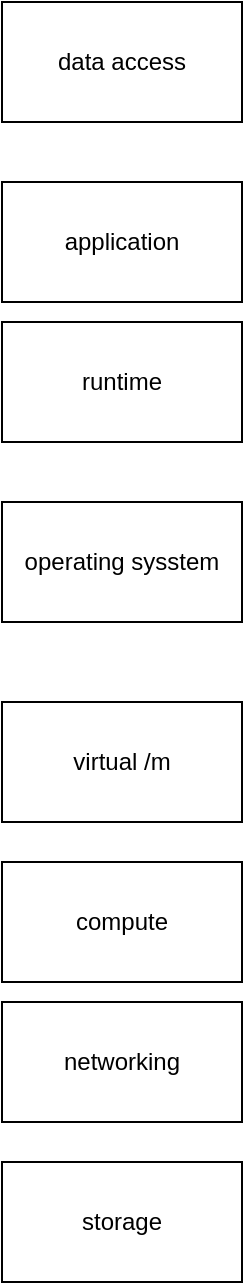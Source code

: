 <mxfile version="16.5.3" type="github" pages="4">
  <diagram id="CP1oOvCJu-jTDNqr88hA" name="Page-1">
    <mxGraphModel dx="458" dy="750" grid="1" gridSize="10" guides="1" tooltips="1" connect="1" arrows="1" fold="1" page="1" pageScale="1" pageWidth="850" pageHeight="1100" math="0" shadow="0">
      <root>
        <mxCell id="0" />
        <mxCell id="1" parent="0" />
        <mxCell id="Hk46ydWVKXc3t6oTZ_UN-4" value="data access" style="rounded=0;whiteSpace=wrap;html=1;" parent="1" vertex="1">
          <mxGeometry x="80" y="100" width="120" height="60" as="geometry" />
        </mxCell>
        <mxCell id="Hk46ydWVKXc3t6oTZ_UN-7" value="application" style="rounded=0;whiteSpace=wrap;html=1;" parent="1" vertex="1">
          <mxGeometry x="80" y="190" width="120" height="60" as="geometry" />
        </mxCell>
        <mxCell id="Hk46ydWVKXc3t6oTZ_UN-8" value="runtime" style="rounded=0;whiteSpace=wrap;html=1;" parent="1" vertex="1">
          <mxGeometry x="80" y="260" width="120" height="60" as="geometry" />
        </mxCell>
        <mxCell id="Hk46ydWVKXc3t6oTZ_UN-9" value="operating sysstem" style="rounded=0;whiteSpace=wrap;html=1;" parent="1" vertex="1">
          <mxGeometry x="80" y="350" width="120" height="60" as="geometry" />
        </mxCell>
        <mxCell id="Hk46ydWVKXc3t6oTZ_UN-10" value="virtual /m" style="rounded=0;whiteSpace=wrap;html=1;" parent="1" vertex="1">
          <mxGeometry x="80" y="450" width="120" height="60" as="geometry" />
        </mxCell>
        <mxCell id="Hk46ydWVKXc3t6oTZ_UN-11" value="compute" style="rounded=0;whiteSpace=wrap;html=1;" parent="1" vertex="1">
          <mxGeometry x="80" y="530" width="120" height="60" as="geometry" />
        </mxCell>
        <mxCell id="Hk46ydWVKXc3t6oTZ_UN-12" value="networking" style="rounded=0;whiteSpace=wrap;html=1;" parent="1" vertex="1">
          <mxGeometry x="80" y="600" width="120" height="60" as="geometry" />
        </mxCell>
        <mxCell id="Hk46ydWVKXc3t6oTZ_UN-13" value="storage" style="rounded=0;whiteSpace=wrap;html=1;" parent="1" vertex="1">
          <mxGeometry x="80" y="680" width="120" height="60" as="geometry" />
        </mxCell>
      </root>
    </mxGraphModel>
  </diagram>
  <diagram id="cGBeo8Pbvc-HePpYdk_u" name="Page-2">
    <mxGraphModel dx="1308" dy="750" grid="1" gridSize="10" guides="1" tooltips="1" connect="1" arrows="1" fold="1" page="1" pageScale="1" pageWidth="850" pageHeight="1100" math="0" shadow="0">
      <root>
        <mxCell id="iUIR8aDckD-ZFv31R8U1-0" />
        <mxCell id="iUIR8aDckD-ZFv31R8U1-1" parent="iUIR8aDckD-ZFv31R8U1-0" />
        <mxCell id="iUIR8aDckD-ZFv31R8U1-2" value="AZURE COMPUTE SERVICE " style="swimlane;fontStyle=0;childLayout=stackLayout;horizontal=1;startSize=30;horizontalStack=0;resizeParent=1;resizeParentMax=0;resizeLast=0;collapsible=1;marginBottom=0;strokeWidth=3;" parent="iUIR8aDckD-ZFv31R8U1-1" vertex="1">
          <mxGeometry y="20" width="380" height="230" as="geometry">
            <mxRectangle x="30" y="160" width="190" height="30" as="alternateBounds" />
          </mxGeometry>
        </mxCell>
        <mxCell id="iUIR8aDckD-ZFv31R8U1-3" value="Virtual machines;processors, memory, storage and networking" style="text;strokeColor=none;fillColor=none;align=left;verticalAlign=middle;spacingLeft=4;spacingRight=4;overflow=hidden;points=[[0,0.5],[1,0.5]];portConstraint=eastwest;rotatable=0;" parent="iUIR8aDckD-ZFv31R8U1-2" vertex="1">
          <mxGeometry y="30" width="380" height="60" as="geometry" />
        </mxCell>
        <mxCell id="iUIR8aDckD-ZFv31R8U1-4" value="App services;" style="text;strokeColor=none;fillColor=none;align=left;verticalAlign=middle;spacingLeft=4;spacingRight=4;overflow=hidden;points=[[0,0.5],[1,0.5]];portConstraint=eastwest;rotatable=0;" parent="iUIR8aDckD-ZFv31R8U1-2" vertex="1">
          <mxGeometry y="90" width="380" height="30" as="geometry" />
        </mxCell>
        <mxCell id="iUIR8aDckD-ZFv31R8U1-7" value="Container Instances" style="text;strokeColor=none;fillColor=none;align=left;verticalAlign=middle;spacingLeft=4;spacingRight=4;overflow=hidden;points=[[0,0.5],[1,0.5]];portConstraint=eastwest;rotatable=0;" parent="iUIR8aDckD-ZFv31R8U1-2" vertex="1">
          <mxGeometry y="120" width="380" height="30" as="geometry" />
        </mxCell>
        <mxCell id="iUIR8aDckD-ZFv31R8U1-8" value="Azure Kubernetes Service" style="text;strokeColor=none;fillColor=none;align=left;verticalAlign=middle;spacingLeft=4;spacingRight=4;overflow=hidden;points=[[0,0.5],[1,0.5]];portConstraint=eastwest;rotatable=0;" parent="iUIR8aDckD-ZFv31R8U1-2" vertex="1">
          <mxGeometry y="150" width="380" height="30" as="geometry" />
        </mxCell>
        <mxCell id="iUIR8aDckD-ZFv31R8U1-9" value="Windows Virtual Machines" style="text;strokeColor=none;fillColor=none;align=left;verticalAlign=middle;spacingLeft=4;spacingRight=4;overflow=hidden;points=[[0,0.5],[1,0.5]];portConstraint=eastwest;rotatable=0;" parent="iUIR8aDckD-ZFv31R8U1-2" vertex="1">
          <mxGeometry y="180" width="380" height="30" as="geometry" />
        </mxCell>
        <mxCell id="iUIR8aDckD-ZFv31R8U1-5" value="&#xa;&#xa;&#xa;&#xa;" style="text;strokeColor=none;fillColor=none;align=left;verticalAlign=middle;spacingLeft=4;spacingRight=4;overflow=hidden;points=[[0,0.5],[1,0.5]];portConstraint=eastwest;rotatable=0;" parent="iUIR8aDckD-ZFv31R8U1-2" vertex="1">
          <mxGeometry y="210" width="380" height="20" as="geometry" />
        </mxCell>
        <mxCell id="MOOIPTjXig3Dm9zvsTo9-1" value="azure VMs" style="swimlane;fontStyle=0;childLayout=stackLayout;horizontal=1;startSize=30;horizontalStack=0;resizeParent=1;resizeParentMax=0;resizeLast=0;collapsible=1;marginBottom=0;strokeWidth=3;fillColor=#dae8fc;strokeColor=#6c8ebf;" parent="iUIR8aDckD-ZFv31R8U1-1" vertex="1">
          <mxGeometry y="270" width="400" height="230" as="geometry">
            <mxRectangle x="30" y="160" width="190" height="30" as="alternateBounds" />
          </mxGeometry>
        </mxCell>
        <mxCell id="MOOIPTjXig3Dm9zvsTo9-2" value="virtual processor(type and number)" style="text;strokeColor=none;fillColor=none;align=left;verticalAlign=middle;spacingLeft=4;spacingRight=4;overflow=hidden;points=[[0,0.5],[1,0.5]];portConstraint=eastwest;rotatable=0;" parent="MOOIPTjXig3Dm9zvsTo9-1" vertex="1">
          <mxGeometry y="30" width="400" height="60" as="geometry" />
        </mxCell>
        <mxCell id="MOOIPTjXig3Dm9zvsTo9-3" value="memory(size-e.g 8GBi)" style="text;strokeColor=none;fillColor=none;align=left;verticalAlign=middle;spacingLeft=4;spacingRight=4;overflow=hidden;points=[[0,0.5],[1,0.5]];portConstraint=eastwest;rotatable=0;" parent="MOOIPTjXig3Dm9zvsTo9-1" vertex="1">
          <mxGeometry y="90" width="400" height="30" as="geometry" />
        </mxCell>
        <mxCell id="MOOIPTjXig3Dm9zvsTo9-4" value="storage(disk;SSD or HDD and premium or standard etc,encrypt or NOT)" style="text;strokeColor=none;fillColor=none;align=left;verticalAlign=middle;spacingLeft=4;spacingRight=4;overflow=hidden;points=[[0,0.5],[1,0.5]];portConstraint=eastwest;rotatable=0;" parent="MOOIPTjXig3Dm9zvsTo9-1" vertex="1">
          <mxGeometry y="120" width="400" height="30" as="geometry" />
        </mxCell>
        <mxCell id="MOOIPTjXig3Dm9zvsTo9-5" value="networking;(NIC, networking interface,NIC secirity group,public IP,PORTS" style="text;strokeColor=none;fillColor=none;align=left;verticalAlign=middle;spacingLeft=4;spacingRight=4;overflow=hidden;points=[[0,0.5],[1,0.5]];portConstraint=eastwest;rotatable=0;" parent="MOOIPTjXig3Dm9zvsTo9-1" vertex="1">
          <mxGeometry y="150" width="400" height="30" as="geometry" />
        </mxCell>
        <mxCell id="MOOIPTjXig3Dm9zvsTo9-6" value="Management(monitoring ,identity....use AD?)" style="text;strokeColor=none;fillColor=none;align=left;verticalAlign=middle;spacingLeft=4;spacingRight=4;overflow=hidden;points=[[0,0.5],[1,0.5]];portConstraint=eastwest;rotatable=0;" parent="MOOIPTjXig3Dm9zvsTo9-1" vertex="1">
          <mxGeometry y="180" width="400" height="30" as="geometry" />
        </mxCell>
        <mxCell id="MOOIPTjXig3Dm9zvsTo9-7" value="Advanced and Tags" style="text;strokeColor=none;fillColor=none;align=left;verticalAlign=middle;spacingLeft=4;spacingRight=4;overflow=hidden;points=[[0,0.5],[1,0.5]];portConstraint=eastwest;rotatable=0;" parent="MOOIPTjXig3Dm9zvsTo9-1" vertex="1">
          <mxGeometry y="210" width="400" height="20" as="geometry" />
        </mxCell>
        <mxCell id="MOOIPTjXig3Dm9zvsTo9-8" value="Azure App Service(enables building and hosting apps,REST APIs etc)" style="swimlane;fontStyle=0;childLayout=stackLayout;horizontal=1;startSize=30;horizontalStack=0;resizeParent=1;resizeParentMax=0;resizeLast=0;collapsible=1;marginBottom=0;strokeWidth=3;fillColor=#f8cecc;strokeColor=#b85450;" parent="iUIR8aDckD-ZFv31R8U1-1" vertex="1">
          <mxGeometry y="520" width="400" height="230" as="geometry">
            <mxRectangle x="30" y="160" width="190" height="30" as="alternateBounds" />
          </mxGeometry>
        </mxCell>
        <mxCell id="MOOIPTjXig3Dm9zvsTo9-9" value="virtual processor(type and number)" style="text;strokeColor=none;fillColor=none;align=left;verticalAlign=middle;spacingLeft=4;spacingRight=4;overflow=hidden;points=[[0,0.5],[1,0.5]];portConstraint=eastwest;rotatable=0;" parent="MOOIPTjXig3Dm9zvsTo9-8" vertex="1">
          <mxGeometry y="30" width="400" height="60" as="geometry" />
        </mxCell>
        <mxCell id="MOOIPTjXig3Dm9zvsTo9-10" value="memory(size-e.g 8GBi)" style="text;strokeColor=none;fillColor=none;align=left;verticalAlign=middle;spacingLeft=4;spacingRight=4;overflow=hidden;points=[[0,0.5],[1,0.5]];portConstraint=eastwest;rotatable=0;" parent="MOOIPTjXig3Dm9zvsTo9-8" vertex="1">
          <mxGeometry y="90" width="400" height="30" as="geometry" />
        </mxCell>
        <mxCell id="MOOIPTjXig3Dm9zvsTo9-11" value="storage(disk;SSD or HDD and premium or standard etc,encrypt or NOT)" style="text;strokeColor=none;fillColor=none;align=left;verticalAlign=middle;spacingLeft=4;spacingRight=4;overflow=hidden;points=[[0,0.5],[1,0.5]];portConstraint=eastwest;rotatable=0;" parent="MOOIPTjXig3Dm9zvsTo9-8" vertex="1">
          <mxGeometry y="120" width="400" height="30" as="geometry" />
        </mxCell>
        <mxCell id="MOOIPTjXig3Dm9zvsTo9-12" value="networking;(NIC, networking interface,NIC secirity group,public IP,PORTS" style="text;strokeColor=none;fillColor=none;align=left;verticalAlign=middle;spacingLeft=4;spacingRight=4;overflow=hidden;points=[[0,0.5],[1,0.5]];portConstraint=eastwest;rotatable=0;" parent="MOOIPTjXig3Dm9zvsTo9-8" vertex="1">
          <mxGeometry y="150" width="400" height="30" as="geometry" />
        </mxCell>
        <mxCell id="MOOIPTjXig3Dm9zvsTo9-13" value="Management(monitoring ,identity....use AD?)" style="text;strokeColor=none;fillColor=none;align=left;verticalAlign=middle;spacingLeft=4;spacingRight=4;overflow=hidden;points=[[0,0.5],[1,0.5]];portConstraint=eastwest;rotatable=0;" parent="MOOIPTjXig3Dm9zvsTo9-8" vertex="1">
          <mxGeometry y="180" width="400" height="30" as="geometry" />
        </mxCell>
        <mxCell id="MOOIPTjXig3Dm9zvsTo9-14" value="Advanced and Tags" style="text;strokeColor=none;fillColor=none;align=left;verticalAlign=middle;spacingLeft=4;spacingRight=4;overflow=hidden;points=[[0,0.5],[1,0.5]];portConstraint=eastwest;rotatable=0;" parent="MOOIPTjXig3Dm9zvsTo9-8" vertex="1">
          <mxGeometry y="210" width="400" height="20" as="geometry" />
        </mxCell>
        <mxCell id="MOOIPTjXig3Dm9zvsTo9-15" value="Azure Container Services " style="swimlane;fontStyle=0;childLayout=stackLayout;horizontal=1;startSize=30;horizontalStack=0;resizeParent=1;resizeParentMax=0;resizeLast=0;collapsible=1;marginBottom=0;strokeWidth=3;fillColor=#fff2cc;strokeColor=#d6b656;" parent="iUIR8aDckD-ZFv31R8U1-1" vertex="1">
          <mxGeometry y="790" width="400" height="140" as="geometry">
            <mxRectangle x="30" y="160" width="190" height="30" as="alternateBounds" />
          </mxGeometry>
        </mxCell>
        <mxCell id="MOOIPTjXig3Dm9zvsTo9-16" value="Azure Container Instances-Paas offering" style="text;strokeColor=none;fillColor=none;align=left;verticalAlign=middle;spacingLeft=4;spacingRight=4;overflow=hidden;points=[[0,0.5],[1,0.5]];portConstraint=eastwest;rotatable=0;" parent="MOOIPTjXig3Dm9zvsTo9-15" vertex="1">
          <mxGeometry y="30" width="400" height="60" as="geometry" />
        </mxCell>
        <mxCell id="MOOIPTjXig3Dm9zvsTo9-21" value="Azure Kubernetes Service-orchstration service for containers" style="text;strokeColor=none;fillColor=none;align=left;verticalAlign=middle;spacingLeft=4;spacingRight=4;overflow=hidden;points=[[0,0.5],[1,0.5]];portConstraint=eastwest;rotatable=0;" parent="MOOIPTjXig3Dm9zvsTo9-15" vertex="1">
          <mxGeometry y="90" width="400" height="50" as="geometry" />
        </mxCell>
        <mxCell id="V6sQ8nyaKz_x2u0IbCjL-0" value="Windows Virtual Desktop " style="swimlane;fontStyle=0;childLayout=stackLayout;horizontal=1;startSize=30;horizontalStack=0;resizeParent=1;resizeParentMax=0;resizeLast=0;collapsible=1;marginBottom=0;strokeWidth=3;fillColor=#d5e8d4;strokeColor=#82b366;" vertex="1" parent="iUIR8aDckD-ZFv31R8U1-1">
          <mxGeometry y="960" width="420" height="140" as="geometry">
            <mxRectangle x="30" y="160" width="190" height="30" as="alternateBounds" />
          </mxGeometry>
        </mxCell>
        <mxCell id="V6sQ8nyaKz_x2u0IbCjL-1" value="Create full desktop virtualization without having to run additional gateway servers" style="text;strokeColor=none;fillColor=none;align=left;verticalAlign=middle;spacingLeft=4;spacingRight=4;overflow=hidden;points=[[0,0.5],[1,0.5]];portConstraint=eastwest;rotatable=0;" vertex="1" parent="V6sQ8nyaKz_x2u0IbCjL-0">
          <mxGeometry y="30" width="420" height="60" as="geometry" />
        </mxCell>
        <mxCell id="V6sQ8nyaKz_x2u0IbCjL-2" value="Publish unlimited host pools to accmodate workloads" style="text;strokeColor=none;fillColor=none;align=left;verticalAlign=middle;spacingLeft=4;spacingRight=4;overflow=hidden;points=[[0,0.5],[1,0.5]];portConstraint=eastwest;rotatable=0;" vertex="1" parent="V6sQ8nyaKz_x2u0IbCjL-0">
          <mxGeometry y="90" width="420" height="50" as="geometry" />
        </mxCell>
      </root>
    </mxGraphModel>
  </diagram>
  <diagram id="m5Q_zMfsw-LjS0J2XgtS" name="Page-3">
    <mxGraphModel dx="458" dy="750" grid="1" gridSize="10" guides="1" tooltips="1" connect="1" arrows="1" fold="1" page="1" pageScale="1" pageWidth="850" pageHeight="1100" math="0" shadow="0">
      <root>
        <mxCell id="8KIGdjm3KjV-2PbB4Uqg-0" />
        <mxCell id="8KIGdjm3KjV-2PbB4Uqg-1" parent="8KIGdjm3KjV-2PbB4Uqg-0" />
        <mxCell id="6D6dAd2-ZN9o1t2-6NH8-0" value="AZURE NETWORKING SERVICES" style="swimlane;fontStyle=0;childLayout=stackLayout;horizontal=1;startSize=30;horizontalStack=0;resizeParent=1;resizeParentMax=0;resizeLast=0;collapsible=1;marginBottom=0;strokeWidth=3;" vertex="1" parent="8KIGdjm3KjV-2PbB4Uqg-1">
          <mxGeometry x="10" y="40" width="380" height="200" as="geometry">
            <mxRectangle x="30" y="160" width="190" height="30" as="alternateBounds" />
          </mxGeometry>
        </mxCell>
        <mxCell id="6D6dAd2-ZN9o1t2-6NH8-1" value="Azure Virtual Network-vnet;" style="text;strokeColor=none;fillColor=none;align=left;verticalAlign=middle;spacingLeft=4;spacingRight=4;overflow=hidden;points=[[0,0.5],[1,0.5]];portConstraint=eastwest;rotatable=0;" vertex="1" parent="6D6dAd2-ZN9o1t2-6NH8-0">
          <mxGeometry y="30" width="380" height="60" as="geometry" />
        </mxCell>
        <mxCell id="6D6dAd2-ZN9o1t2-6NH8-2" value="Virtual Pritae Network Gateway-VPN;used to send encrypted traffic&#xa;between an AzureVNet and on-premise location OVER PUBLIC &#xa;INTERNET&#xa;" style="text;strokeColor=none;fillColor=none;align=left;verticalAlign=middle;spacingLeft=4;spacingRight=4;overflow=hidden;points=[[0,0.5],[1,0.5]];portConstraint=eastwest;rotatable=0;" vertex="1" parent="6D6dAd2-ZN9o1t2-6NH8-0">
          <mxGeometry y="90" width="380" height="60" as="geometry" />
        </mxCell>
        <mxCell id="6D6dAd2-ZN9o1t2-6NH8-3" value="Azure Express Route;extends on-premise networks into Azure&#xa;over a private connection facilitated by connectivity provider&#xa;" style="text;strokeColor=none;fillColor=none;align=left;verticalAlign=middle;spacingLeft=4;spacingRight=4;overflow=hidden;points=[[0,0.5],[1,0.5]];portConstraint=eastwest;rotatable=0;" vertex="1" parent="6D6dAd2-ZN9o1t2-6NH8-0">
          <mxGeometry y="150" width="380" height="30" as="geometry" />
        </mxCell>
        <mxCell id="6D6dAd2-ZN9o1t2-6NH8-6" value="&#xa;&#xa;&#xa;&#xa;" style="text;strokeColor=none;fillColor=none;align=left;verticalAlign=middle;spacingLeft=4;spacingRight=4;overflow=hidden;points=[[0,0.5],[1,0.5]];portConstraint=eastwest;rotatable=0;" vertex="1" parent="6D6dAd2-ZN9o1t2-6NH8-0">
          <mxGeometry y="180" width="380" height="20" as="geometry" />
        </mxCell>
        <mxCell id="P0qe7AAqZq9BHOA92nPF-0" value="VNet" style="swimlane;fontStyle=0;childLayout=stackLayout;horizontal=1;startSize=30;horizontalStack=0;resizeParent=1;resizeParentMax=0;resizeLast=0;collapsible=1;marginBottom=0;strokeWidth=3;fillColor=#dae8fc;strokeColor=#6c8ebf;" vertex="1" parent="8KIGdjm3KjV-2PbB4Uqg-1">
          <mxGeometry x="10" y="290" width="400" height="50" as="geometry">
            <mxRectangle x="30" y="160" width="190" height="30" as="alternateBounds" />
          </mxGeometry>
        </mxCell>
      </root>
    </mxGraphModel>
  </diagram>
  <diagram id="cerhG7jDvshwCCnWP45Q" name="Page-4">
    <mxGraphModel dx="458" dy="750" grid="1" gridSize="10" guides="1" tooltips="1" connect="1" arrows="1" fold="1" page="1" pageScale="1" pageWidth="850" pageHeight="1100" math="0" shadow="0">
      <root>
        <mxCell id="9IKk3RsqET78Cldw1bvk-0" />
        <mxCell id="9IKk3RsqET78Cldw1bvk-1" parent="9IKk3RsqET78Cldw1bvk-0" />
        <mxCell id="GowXDky2krVRN6tkctI0-0" value="azure storage services" style="swimlane;fontStyle=0;childLayout=stackLayout;horizontal=1;startSize=30;horizontalStack=0;resizeParent=1;resizeParentMax=0;resizeLast=0;collapsible=1;marginBottom=0;strokeWidth=3;" vertex="1" parent="9IKk3RsqET78Cldw1bvk-1">
          <mxGeometry x="20" y="40" width="410" height="170" as="geometry">
            <mxRectangle x="30" y="160" width="190" height="30" as="alternateBounds" />
          </mxGeometry>
        </mxCell>
        <mxCell id="GowXDky2krVRN6tkctI0-1" value="Container storage(blob);unstructured data" style="text;strokeColor=none;fillColor=none;align=left;verticalAlign=middle;spacingLeft=4;spacingRight=4;overflow=hidden;points=[[0,0.5],[1,0.5]];portConstraint=eastwest;rotatable=0;" vertex="1" parent="GowXDky2krVRN6tkctI0-0">
          <mxGeometry y="30" width="410" height="60" as="geometry" />
        </mxCell>
        <mxCell id="GowXDky2krVRN6tkctI0-2" value="Disk Storage;provides disks for virtual machines ,applications&#xa;and other services.&#xa;" style="text;strokeColor=none;fillColor=none;align=left;verticalAlign=middle;spacingLeft=4;spacingRight=4;overflow=hidden;points=[[0,0.5],[1,0.5]];portConstraint=eastwest;rotatable=0;" vertex="1" parent="GowXDky2krVRN6tkctI0-0">
          <mxGeometry y="90" width="410" height="30" as="geometry" />
        </mxCell>
        <mxCell id="GowXDky2krVRN6tkctI0-3" value="Azure Files;highly available network file shares that can be used by SBM" style="text;strokeColor=none;fillColor=none;align=left;verticalAlign=middle;spacingLeft=4;spacingRight=4;overflow=hidden;points=[[0,0.5],[1,0.5]];portConstraint=eastwest;rotatable=0;" vertex="1" parent="GowXDky2krVRN6tkctI0-0">
          <mxGeometry y="120" width="410" height="30" as="geometry" />
        </mxCell>
        <mxCell id="GowXDky2krVRN6tkctI0-6" value="&#xa;&#xa;&#xa;&#xa;" style="text;strokeColor=none;fillColor=none;align=left;verticalAlign=middle;spacingLeft=4;spacingRight=4;overflow=hidden;points=[[0,0.5],[1,0.5]];portConstraint=eastwest;rotatable=0;" vertex="1" parent="GowXDky2krVRN6tkctI0-0">
          <mxGeometry y="150" width="410" height="20" as="geometry" />
        </mxCell>
      </root>
    </mxGraphModel>
  </diagram>
</mxfile>
